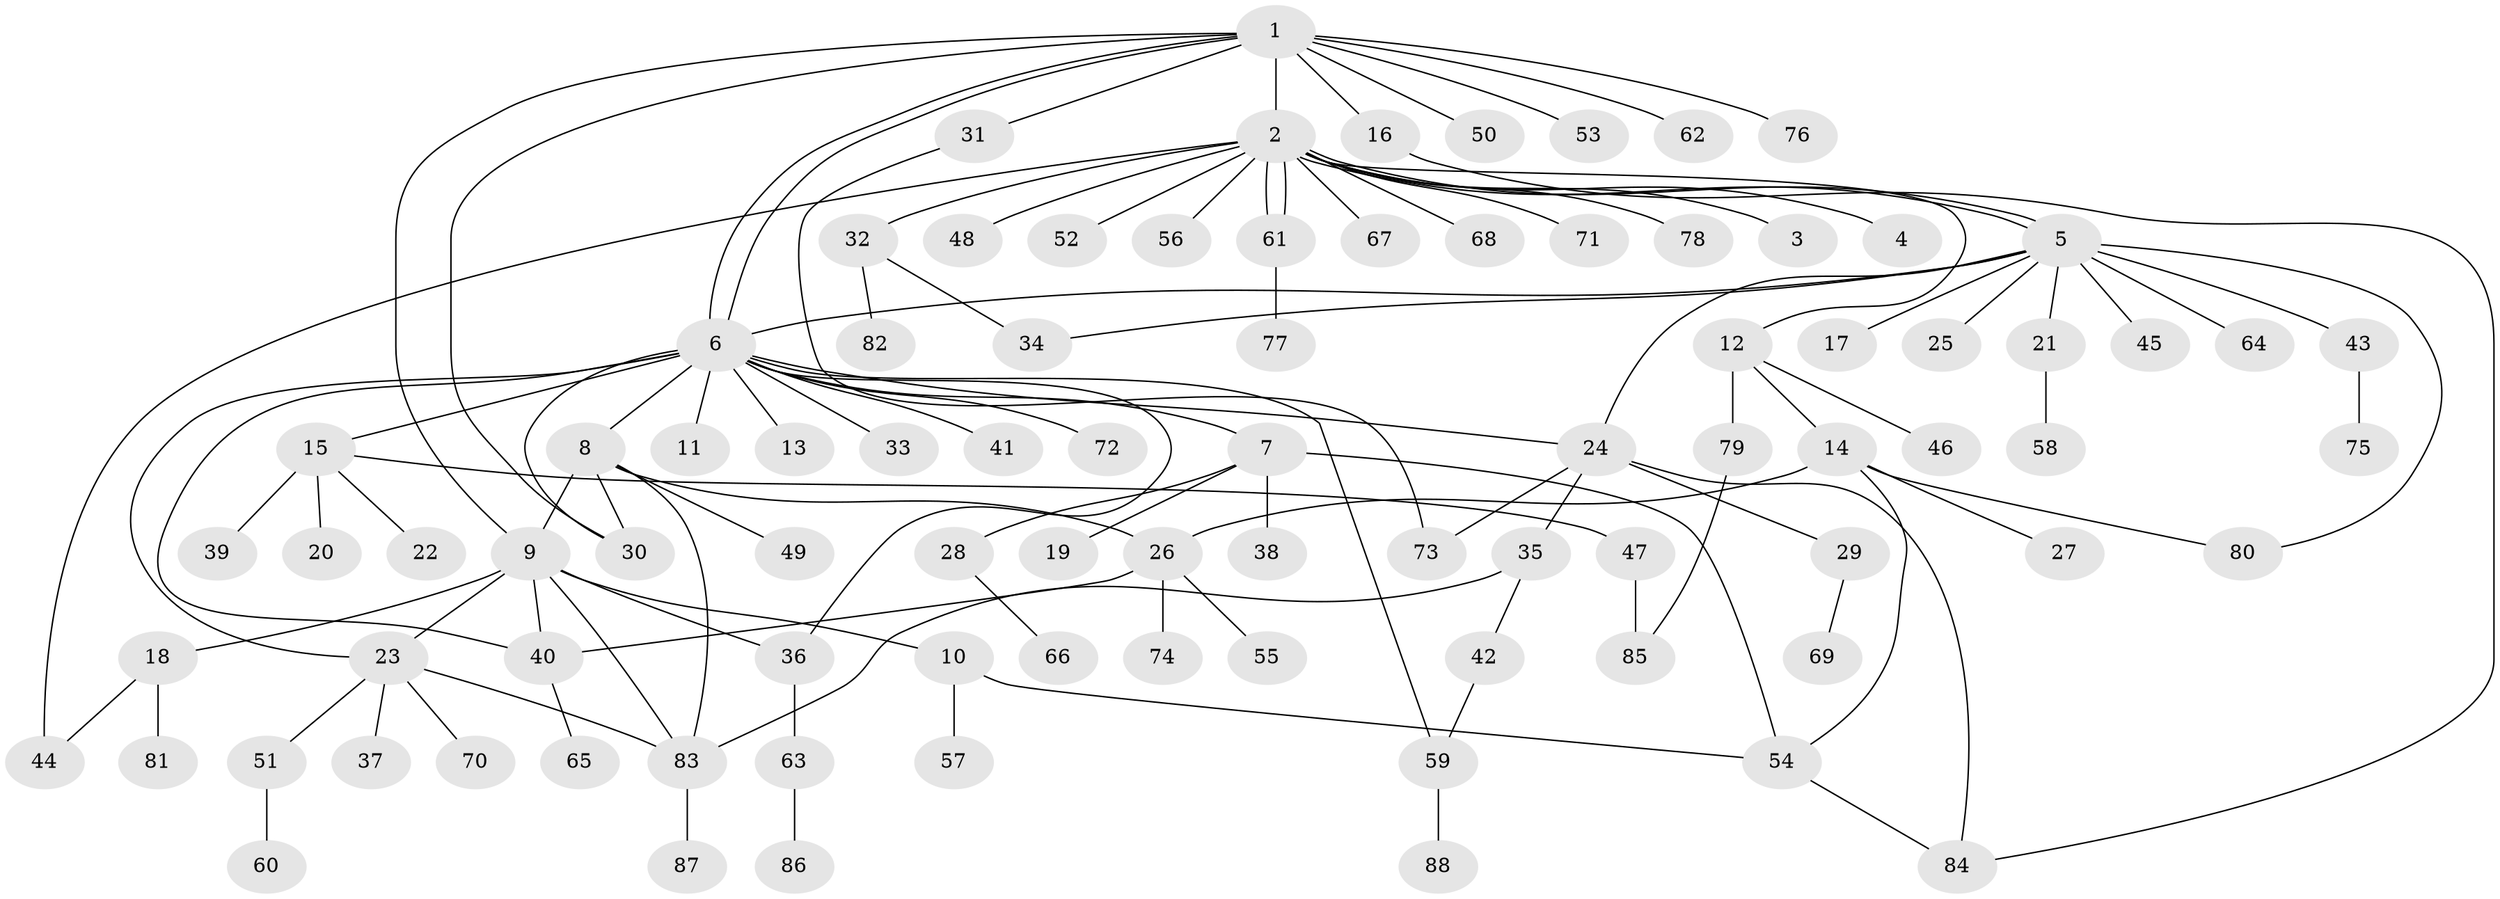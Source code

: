 // Generated by graph-tools (version 1.1) at 2025/26/03/09/25 03:26:02]
// undirected, 88 vertices, 113 edges
graph export_dot {
graph [start="1"]
  node [color=gray90,style=filled];
  1;
  2;
  3;
  4;
  5;
  6;
  7;
  8;
  9;
  10;
  11;
  12;
  13;
  14;
  15;
  16;
  17;
  18;
  19;
  20;
  21;
  22;
  23;
  24;
  25;
  26;
  27;
  28;
  29;
  30;
  31;
  32;
  33;
  34;
  35;
  36;
  37;
  38;
  39;
  40;
  41;
  42;
  43;
  44;
  45;
  46;
  47;
  48;
  49;
  50;
  51;
  52;
  53;
  54;
  55;
  56;
  57;
  58;
  59;
  60;
  61;
  62;
  63;
  64;
  65;
  66;
  67;
  68;
  69;
  70;
  71;
  72;
  73;
  74;
  75;
  76;
  77;
  78;
  79;
  80;
  81;
  82;
  83;
  84;
  85;
  86;
  87;
  88;
  1 -- 2;
  1 -- 6;
  1 -- 6;
  1 -- 9;
  1 -- 16;
  1 -- 30;
  1 -- 31;
  1 -- 50;
  1 -- 53;
  1 -- 62;
  1 -- 76;
  2 -- 3;
  2 -- 4;
  2 -- 5;
  2 -- 5;
  2 -- 12;
  2 -- 32;
  2 -- 44;
  2 -- 48;
  2 -- 52;
  2 -- 56;
  2 -- 61;
  2 -- 61;
  2 -- 67;
  2 -- 68;
  2 -- 71;
  2 -- 78;
  5 -- 6;
  5 -- 17;
  5 -- 21;
  5 -- 24;
  5 -- 25;
  5 -- 34;
  5 -- 43;
  5 -- 45;
  5 -- 64;
  5 -- 80;
  6 -- 7;
  6 -- 8;
  6 -- 11;
  6 -- 13;
  6 -- 15;
  6 -- 23;
  6 -- 24;
  6 -- 30;
  6 -- 33;
  6 -- 36;
  6 -- 40;
  6 -- 41;
  6 -- 59;
  6 -- 72;
  7 -- 19;
  7 -- 28;
  7 -- 38;
  7 -- 54;
  8 -- 9;
  8 -- 26;
  8 -- 30;
  8 -- 49;
  8 -- 83;
  9 -- 10;
  9 -- 18;
  9 -- 23;
  9 -- 36;
  9 -- 40;
  9 -- 83;
  10 -- 54;
  10 -- 57;
  12 -- 14;
  12 -- 46;
  12 -- 79;
  14 -- 26;
  14 -- 27;
  14 -- 54;
  14 -- 80;
  15 -- 20;
  15 -- 22;
  15 -- 39;
  15 -- 47;
  16 -- 84;
  18 -- 44;
  18 -- 81;
  21 -- 58;
  23 -- 37;
  23 -- 51;
  23 -- 70;
  23 -- 83;
  24 -- 29;
  24 -- 35;
  24 -- 73;
  24 -- 84;
  26 -- 40;
  26 -- 55;
  26 -- 74;
  28 -- 66;
  29 -- 69;
  31 -- 73;
  32 -- 34;
  32 -- 82;
  35 -- 42;
  35 -- 83;
  36 -- 63;
  40 -- 65;
  42 -- 59;
  43 -- 75;
  47 -- 85;
  51 -- 60;
  54 -- 84;
  59 -- 88;
  61 -- 77;
  63 -- 86;
  79 -- 85;
  83 -- 87;
}
